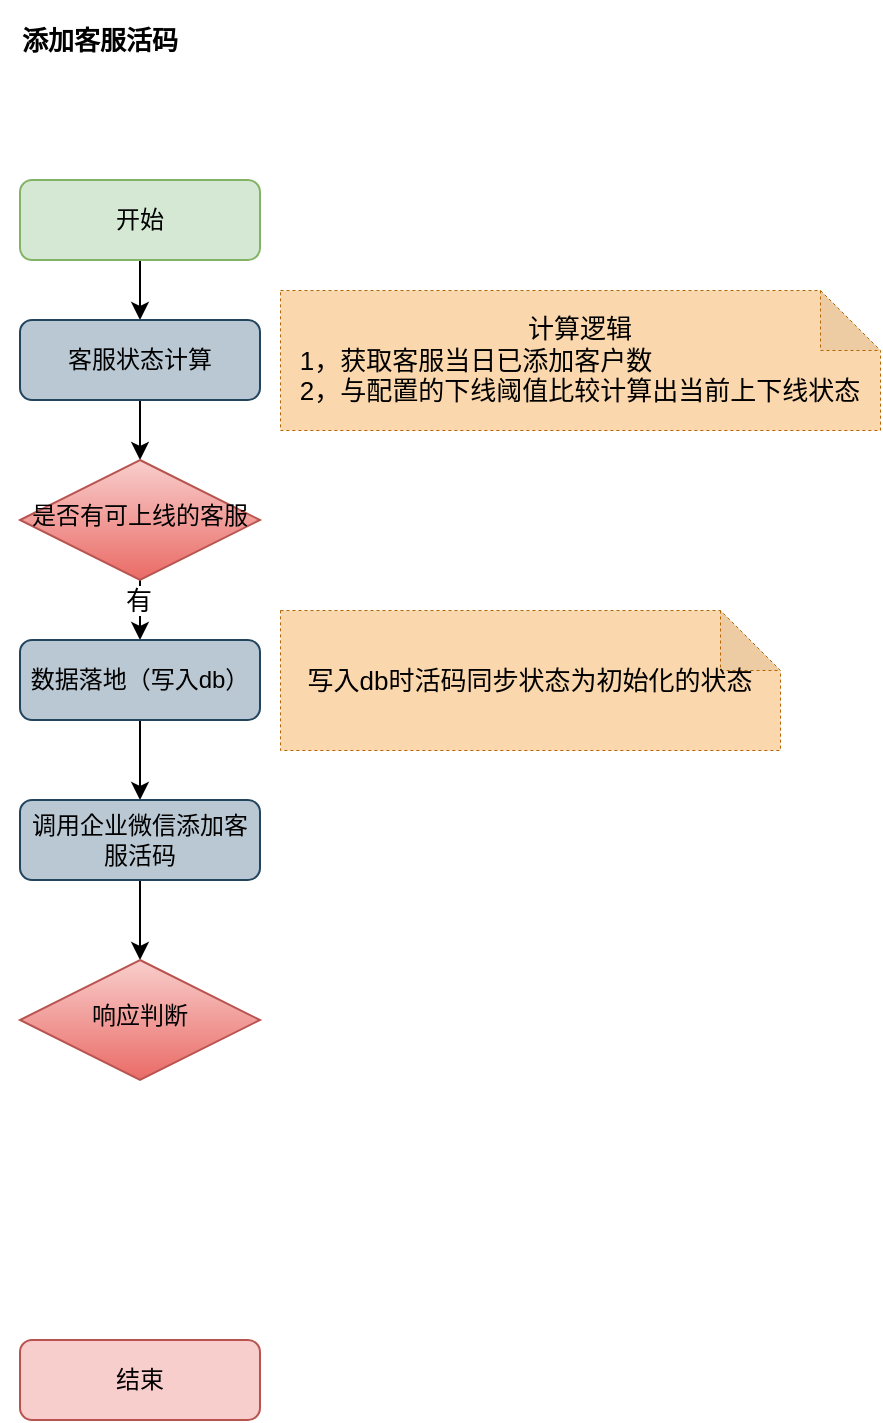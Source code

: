 <mxfile version="19.0.3" type="device"><diagram id="C5RBs43oDa-KdzZeNtuy" name="Page-1"><mxGraphModel dx="946" dy="680" grid="1" gridSize="10" guides="1" tooltips="1" connect="1" arrows="1" fold="1" page="1" pageScale="1" pageWidth="1169" pageHeight="1654" math="0" shadow="0"><root><mxCell id="WIyWlLk6GJQsqaUBKTNV-0"/><mxCell id="WIyWlLk6GJQsqaUBKTNV-1" parent="WIyWlLk6GJQsqaUBKTNV-0"/><mxCell id="OFkJL3S3QtaGT76EEJnQ-14" style="edgeStyle=orthogonalEdgeStyle;rounded=0;orthogonalLoop=1;jettySize=auto;html=1;exitX=0.5;exitY=1;exitDx=0;exitDy=0;entryX=0.5;entryY=0;entryDx=0;entryDy=0;fontSize=13;" parent="WIyWlLk6GJQsqaUBKTNV-1" source="OFkJL3S3QtaGT76EEJnQ-0" target="OFkJL3S3QtaGT76EEJnQ-4" edge="1"><mxGeometry relative="1" as="geometry"/></mxCell><mxCell id="OFkJL3S3QtaGT76EEJnQ-0" value="开始" style="rounded=1;whiteSpace=wrap;html=1;fontSize=12;glass=0;strokeWidth=1;shadow=0;fillColor=#d5e8d4;strokeColor=#82b366;gradientColor=none;" parent="WIyWlLk6GJQsqaUBKTNV-1" vertex="1"><mxGeometry x="180" y="100" width="120" height="40" as="geometry"/></mxCell><mxCell id="OFkJL3S3QtaGT76EEJnQ-2" value="添加客服活码" style="text;html=1;strokeColor=none;fillColor=none;align=center;verticalAlign=middle;whiteSpace=wrap;rounded=0;fontStyle=1;fontSize=13;" parent="WIyWlLk6GJQsqaUBKTNV-1" vertex="1"><mxGeometry x="170" y="10" width="100" height="40" as="geometry"/></mxCell><mxCell id="OFkJL3S3QtaGT76EEJnQ-3" value="结束" style="rounded=1;whiteSpace=wrap;html=1;fontSize=12;glass=0;strokeWidth=1;shadow=0;fillColor=#f8cecc;strokeColor=#b85450;" parent="WIyWlLk6GJQsqaUBKTNV-1" vertex="1"><mxGeometry x="180" y="680" width="120" height="40" as="geometry"/></mxCell><mxCell id="OFkJL3S3QtaGT76EEJnQ-15" style="edgeStyle=orthogonalEdgeStyle;rounded=0;orthogonalLoop=1;jettySize=auto;html=1;exitX=0.5;exitY=1;exitDx=0;exitDy=0;entryX=0.5;entryY=0;entryDx=0;entryDy=0;fontSize=13;" parent="WIyWlLk6GJQsqaUBKTNV-1" source="OFkJL3S3QtaGT76EEJnQ-4" target="OFkJL3S3QtaGT76EEJnQ-11" edge="1"><mxGeometry relative="1" as="geometry"/></mxCell><mxCell id="OFkJL3S3QtaGT76EEJnQ-4" value="客服状态计算" style="rounded=1;whiteSpace=wrap;html=1;fontSize=12;glass=0;strokeWidth=1;shadow=0;fillColor=#bac8d3;strokeColor=#23445d;" parent="WIyWlLk6GJQsqaUBKTNV-1" vertex="1"><mxGeometry x="180" y="170" width="120" height="40" as="geometry"/></mxCell><mxCell id="OFkJL3S3QtaGT76EEJnQ-9" value="&lt;span style=&quot;&quot;&gt;计算逻辑&lt;/span&gt;&lt;br style=&quot;&quot;&gt;&lt;div style=&quot;text-align: left;&quot;&gt;&lt;span style=&quot;background-color: initial;&quot;&gt;1，获取客服当日已添加客户数&lt;/span&gt;&lt;/div&gt;&lt;span style=&quot;&quot;&gt;2，与配置的下线阈值比较计算出当前上下线状态&lt;/span&gt;" style="shape=note;whiteSpace=wrap;html=1;backgroundOutline=1;darkOpacity=0.05;dashed=1;fontSize=13;strokeWidth=0.5;fillColor=#fad7ac;strokeColor=#b46504;" parent="WIyWlLk6GJQsqaUBKTNV-1" vertex="1"><mxGeometry x="310" y="155" width="300" height="70" as="geometry"/></mxCell><mxCell id="OFkJL3S3QtaGT76EEJnQ-17" style="edgeStyle=orthogonalEdgeStyle;rounded=0;orthogonalLoop=1;jettySize=auto;html=1;exitX=0.5;exitY=1;exitDx=0;exitDy=0;entryX=0.5;entryY=0;entryDx=0;entryDy=0;fontSize=13;" parent="WIyWlLk6GJQsqaUBKTNV-1" source="OFkJL3S3QtaGT76EEJnQ-11" target="OFkJL3S3QtaGT76EEJnQ-16" edge="1"><mxGeometry relative="1" as="geometry"/></mxCell><mxCell id="OFkJL3S3QtaGT76EEJnQ-22" value="有" style="edgeLabel;html=1;align=center;verticalAlign=middle;resizable=0;points=[];fontSize=13;" parent="OFkJL3S3QtaGT76EEJnQ-17" vertex="1" connectable="0"><mxGeometry x="-0.333" y="-1" relative="1" as="geometry"><mxPoint as="offset"/></mxGeometry></mxCell><mxCell id="OFkJL3S3QtaGT76EEJnQ-11" value="是否有可上线的客服" style="rhombus;whiteSpace=wrap;html=1;shadow=0;fontFamily=Helvetica;fontSize=12;align=center;strokeWidth=1;spacing=6;spacingTop=-4;fillColor=#f8cecc;strokeColor=#b85450;gradientColor=#ea6b66;" parent="WIyWlLk6GJQsqaUBKTNV-1" vertex="1"><mxGeometry x="180" y="240" width="120" height="60" as="geometry"/></mxCell><mxCell id="OFkJL3S3QtaGT76EEJnQ-19" style="edgeStyle=orthogonalEdgeStyle;rounded=0;orthogonalLoop=1;jettySize=auto;html=1;exitX=0.5;exitY=1;exitDx=0;exitDy=0;fontSize=13;" parent="WIyWlLk6GJQsqaUBKTNV-1" source="OFkJL3S3QtaGT76EEJnQ-16" target="OFkJL3S3QtaGT76EEJnQ-18" edge="1"><mxGeometry relative="1" as="geometry"/></mxCell><mxCell id="OFkJL3S3QtaGT76EEJnQ-16" value="数据落地（写入db）" style="rounded=1;whiteSpace=wrap;html=1;fontSize=12;glass=0;strokeWidth=1;shadow=0;fillColor=#bac8d3;strokeColor=#23445d;" parent="WIyWlLk6GJQsqaUBKTNV-1" vertex="1"><mxGeometry x="180" y="330" width="120" height="40" as="geometry"/></mxCell><mxCell id="OFkJL3S3QtaGT76EEJnQ-24" style="edgeStyle=orthogonalEdgeStyle;rounded=0;orthogonalLoop=1;jettySize=auto;html=1;exitX=0.5;exitY=1;exitDx=0;exitDy=0;entryX=0.5;entryY=0;entryDx=0;entryDy=0;fontSize=13;" parent="WIyWlLk6GJQsqaUBKTNV-1" source="OFkJL3S3QtaGT76EEJnQ-18" target="OFkJL3S3QtaGT76EEJnQ-21" edge="1"><mxGeometry relative="1" as="geometry"/></mxCell><mxCell id="OFkJL3S3QtaGT76EEJnQ-18" value="调用企业微信添加客服活码" style="rounded=1;whiteSpace=wrap;html=1;fontSize=12;glass=0;strokeWidth=1;shadow=0;fillColor=#bac8d3;strokeColor=#23445d;" parent="WIyWlLk6GJQsqaUBKTNV-1" vertex="1"><mxGeometry x="180" y="410" width="120" height="40" as="geometry"/></mxCell><mxCell id="OFkJL3S3QtaGT76EEJnQ-21" value="响应判断" style="rhombus;whiteSpace=wrap;html=1;shadow=0;fontFamily=Helvetica;fontSize=12;align=center;strokeWidth=1;spacing=6;spacingTop=-4;fillColor=#f8cecc;strokeColor=#b85450;gradientColor=#ea6b66;" parent="WIyWlLk6GJQsqaUBKTNV-1" vertex="1"><mxGeometry x="180" y="490" width="120" height="60" as="geometry"/></mxCell><mxCell id="OFkJL3S3QtaGT76EEJnQ-23" value="写入db时活码同步状态为初始化的状态" style="shape=note;whiteSpace=wrap;html=1;backgroundOutline=1;darkOpacity=0.05;dashed=1;fontSize=13;strokeWidth=0.5;fillColor=#fad7ac;strokeColor=#b46504;" parent="WIyWlLk6GJQsqaUBKTNV-1" vertex="1"><mxGeometry x="310" y="315" width="250" height="70" as="geometry"/></mxCell></root></mxGraphModel></diagram></mxfile>